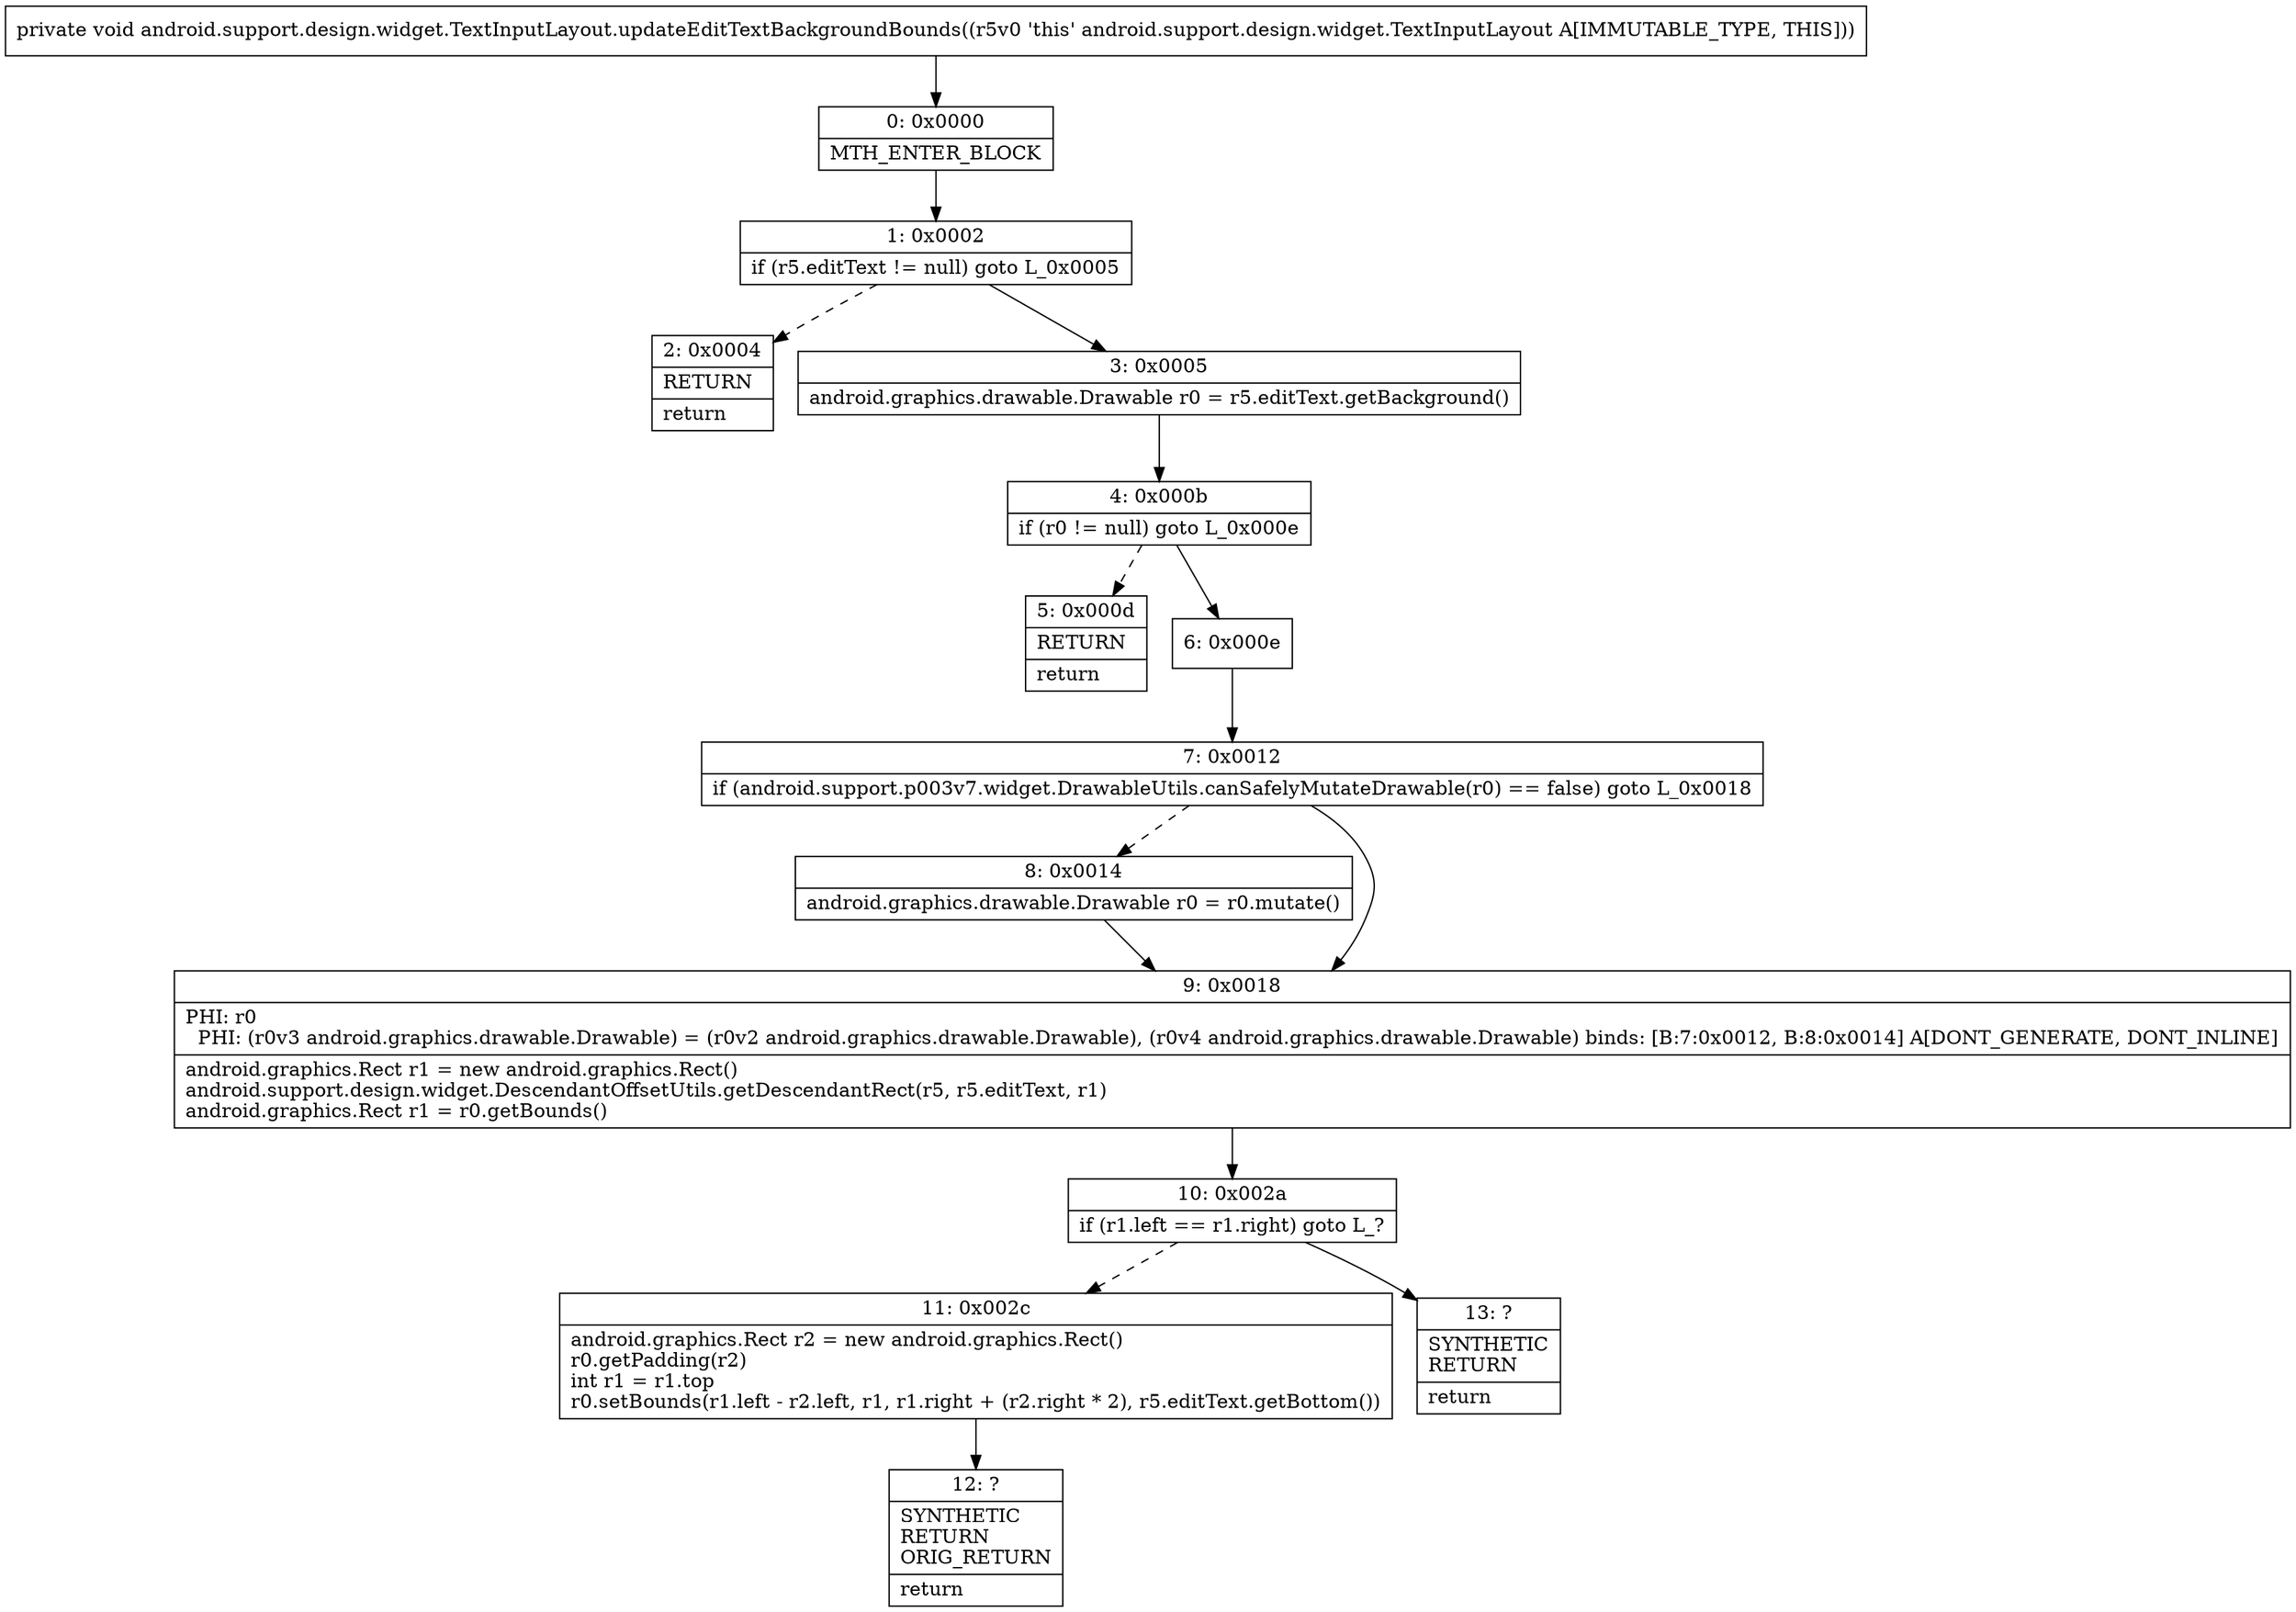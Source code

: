 digraph "CFG forandroid.support.design.widget.TextInputLayout.updateEditTextBackgroundBounds()V" {
Node_0 [shape=record,label="{0\:\ 0x0000|MTH_ENTER_BLOCK\l}"];
Node_1 [shape=record,label="{1\:\ 0x0002|if (r5.editText != null) goto L_0x0005\l}"];
Node_2 [shape=record,label="{2\:\ 0x0004|RETURN\l|return\l}"];
Node_3 [shape=record,label="{3\:\ 0x0005|android.graphics.drawable.Drawable r0 = r5.editText.getBackground()\l}"];
Node_4 [shape=record,label="{4\:\ 0x000b|if (r0 != null) goto L_0x000e\l}"];
Node_5 [shape=record,label="{5\:\ 0x000d|RETURN\l|return\l}"];
Node_6 [shape=record,label="{6\:\ 0x000e}"];
Node_7 [shape=record,label="{7\:\ 0x0012|if (android.support.p003v7.widget.DrawableUtils.canSafelyMutateDrawable(r0) == false) goto L_0x0018\l}"];
Node_8 [shape=record,label="{8\:\ 0x0014|android.graphics.drawable.Drawable r0 = r0.mutate()\l}"];
Node_9 [shape=record,label="{9\:\ 0x0018|PHI: r0 \l  PHI: (r0v3 android.graphics.drawable.Drawable) = (r0v2 android.graphics.drawable.Drawable), (r0v4 android.graphics.drawable.Drawable) binds: [B:7:0x0012, B:8:0x0014] A[DONT_GENERATE, DONT_INLINE]\l|android.graphics.Rect r1 = new android.graphics.Rect()\landroid.support.design.widget.DescendantOffsetUtils.getDescendantRect(r5, r5.editText, r1)\landroid.graphics.Rect r1 = r0.getBounds()\l}"];
Node_10 [shape=record,label="{10\:\ 0x002a|if (r1.left == r1.right) goto L_?\l}"];
Node_11 [shape=record,label="{11\:\ 0x002c|android.graphics.Rect r2 = new android.graphics.Rect()\lr0.getPadding(r2)\lint r1 = r1.top\lr0.setBounds(r1.left \- r2.left, r1, r1.right + (r2.right * 2), r5.editText.getBottom())\l}"];
Node_12 [shape=record,label="{12\:\ ?|SYNTHETIC\lRETURN\lORIG_RETURN\l|return\l}"];
Node_13 [shape=record,label="{13\:\ ?|SYNTHETIC\lRETURN\l|return\l}"];
MethodNode[shape=record,label="{private void android.support.design.widget.TextInputLayout.updateEditTextBackgroundBounds((r5v0 'this' android.support.design.widget.TextInputLayout A[IMMUTABLE_TYPE, THIS])) }"];
MethodNode -> Node_0;
Node_0 -> Node_1;
Node_1 -> Node_2[style=dashed];
Node_1 -> Node_3;
Node_3 -> Node_4;
Node_4 -> Node_5[style=dashed];
Node_4 -> Node_6;
Node_6 -> Node_7;
Node_7 -> Node_8[style=dashed];
Node_7 -> Node_9;
Node_8 -> Node_9;
Node_9 -> Node_10;
Node_10 -> Node_11[style=dashed];
Node_10 -> Node_13;
Node_11 -> Node_12;
}

